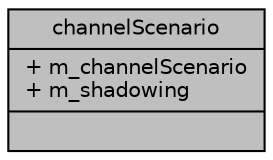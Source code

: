 digraph "channelScenario"
{
  edge [fontname="Helvetica",fontsize="10",labelfontname="Helvetica",labelfontsize="10"];
  node [fontname="Helvetica",fontsize="10",shape=record];
  Node1 [label="{channelScenario\n|+ m_channelScenario\l+ m_shadowing\l|}",height=0.2,width=0.4,color="black", fillcolor="grey75", style="filled", fontcolor="black"];
}
